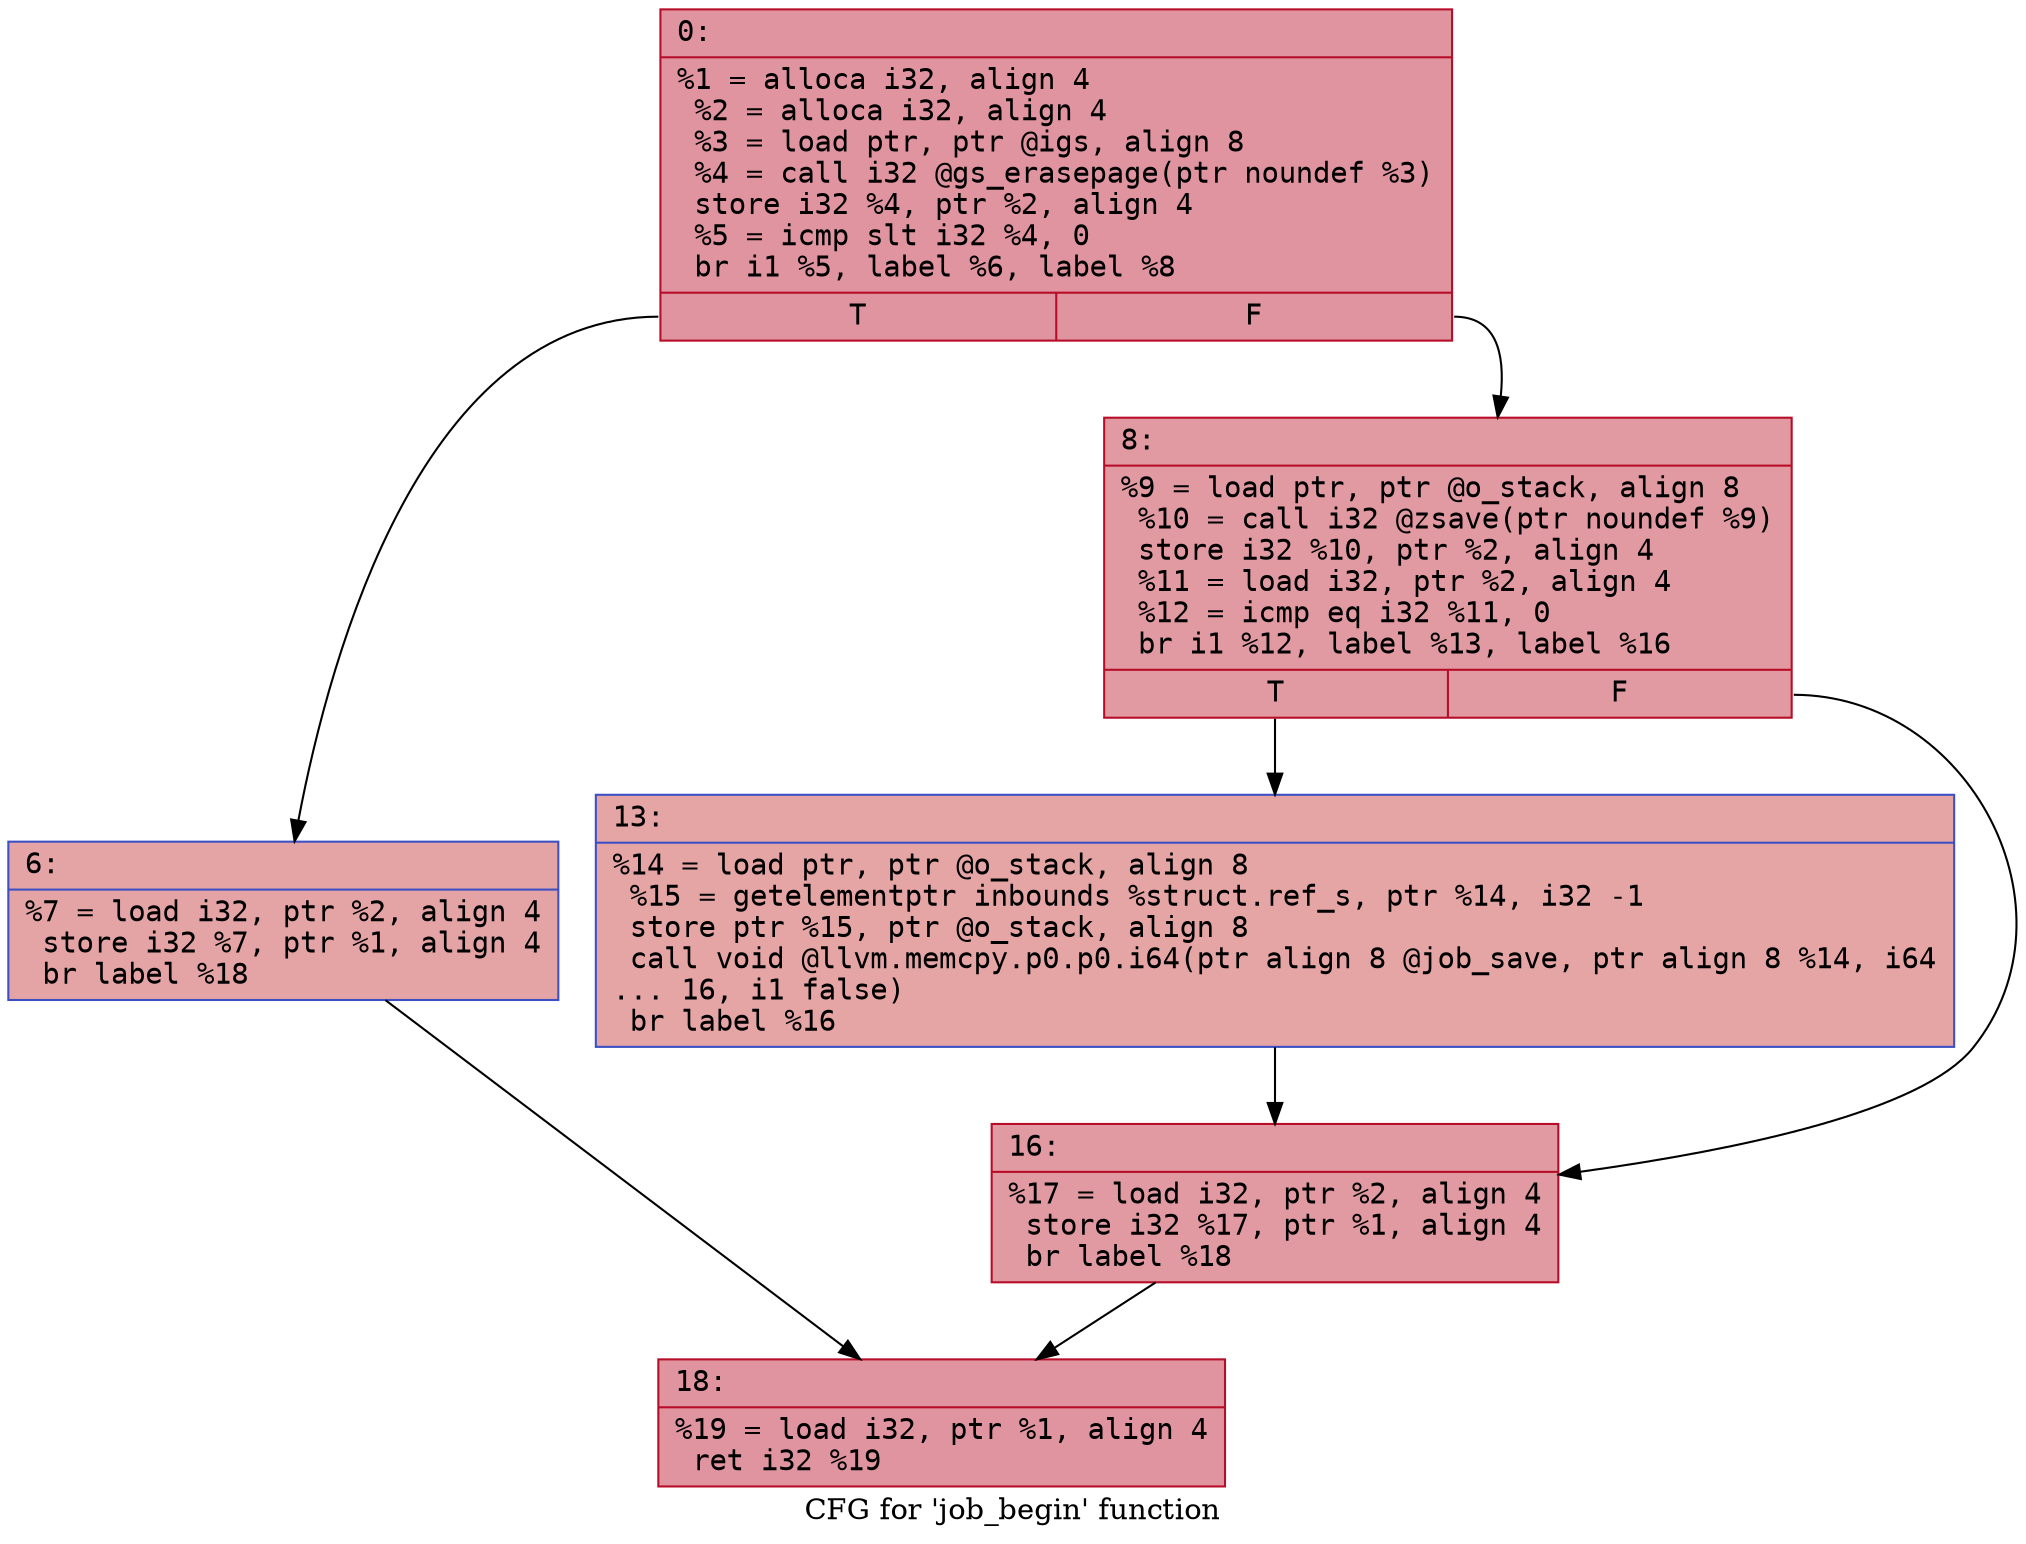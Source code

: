 digraph "CFG for 'job_begin' function" {
	label="CFG for 'job_begin' function";

	Node0x600002c5d270 [shape=record,color="#b70d28ff", style=filled, fillcolor="#b70d2870" fontname="Courier",label="{0:\l|  %1 = alloca i32, align 4\l  %2 = alloca i32, align 4\l  %3 = load ptr, ptr @igs, align 8\l  %4 = call i32 @gs_erasepage(ptr noundef %3)\l  store i32 %4, ptr %2, align 4\l  %5 = icmp slt i32 %4, 0\l  br i1 %5, label %6, label %8\l|{<s0>T|<s1>F}}"];
	Node0x600002c5d270:s0 -> Node0x600002c5d2c0[tooltip="0 -> 6\nProbability 37.50%" ];
	Node0x600002c5d270:s1 -> Node0x600002c5d310[tooltip="0 -> 8\nProbability 62.50%" ];
	Node0x600002c5d2c0 [shape=record,color="#3d50c3ff", style=filled, fillcolor="#c32e3170" fontname="Courier",label="{6:\l|  %7 = load i32, ptr %2, align 4\l  store i32 %7, ptr %1, align 4\l  br label %18\l}"];
	Node0x600002c5d2c0 -> Node0x600002c5d400[tooltip="6 -> 18\nProbability 100.00%" ];
	Node0x600002c5d310 [shape=record,color="#b70d28ff", style=filled, fillcolor="#bb1b2c70" fontname="Courier",label="{8:\l|  %9 = load ptr, ptr @o_stack, align 8\l  %10 = call i32 @zsave(ptr noundef %9)\l  store i32 %10, ptr %2, align 4\l  %11 = load i32, ptr %2, align 4\l  %12 = icmp eq i32 %11, 0\l  br i1 %12, label %13, label %16\l|{<s0>T|<s1>F}}"];
	Node0x600002c5d310:s0 -> Node0x600002c5d360[tooltip="8 -> 13\nProbability 37.50%" ];
	Node0x600002c5d310:s1 -> Node0x600002c5d3b0[tooltip="8 -> 16\nProbability 62.50%" ];
	Node0x600002c5d360 [shape=record,color="#3d50c3ff", style=filled, fillcolor="#c5333470" fontname="Courier",label="{13:\l|  %14 = load ptr, ptr @o_stack, align 8\l  %15 = getelementptr inbounds %struct.ref_s, ptr %14, i32 -1\l  store ptr %15, ptr @o_stack, align 8\l  call void @llvm.memcpy.p0.p0.i64(ptr align 8 @job_save, ptr align 8 %14, i64\l... 16, i1 false)\l  br label %16\l}"];
	Node0x600002c5d360 -> Node0x600002c5d3b0[tooltip="13 -> 16\nProbability 100.00%" ];
	Node0x600002c5d3b0 [shape=record,color="#b70d28ff", style=filled, fillcolor="#bb1b2c70" fontname="Courier",label="{16:\l|  %17 = load i32, ptr %2, align 4\l  store i32 %17, ptr %1, align 4\l  br label %18\l}"];
	Node0x600002c5d3b0 -> Node0x600002c5d400[tooltip="16 -> 18\nProbability 100.00%" ];
	Node0x600002c5d400 [shape=record,color="#b70d28ff", style=filled, fillcolor="#b70d2870" fontname="Courier",label="{18:\l|  %19 = load i32, ptr %1, align 4\l  ret i32 %19\l}"];
}
